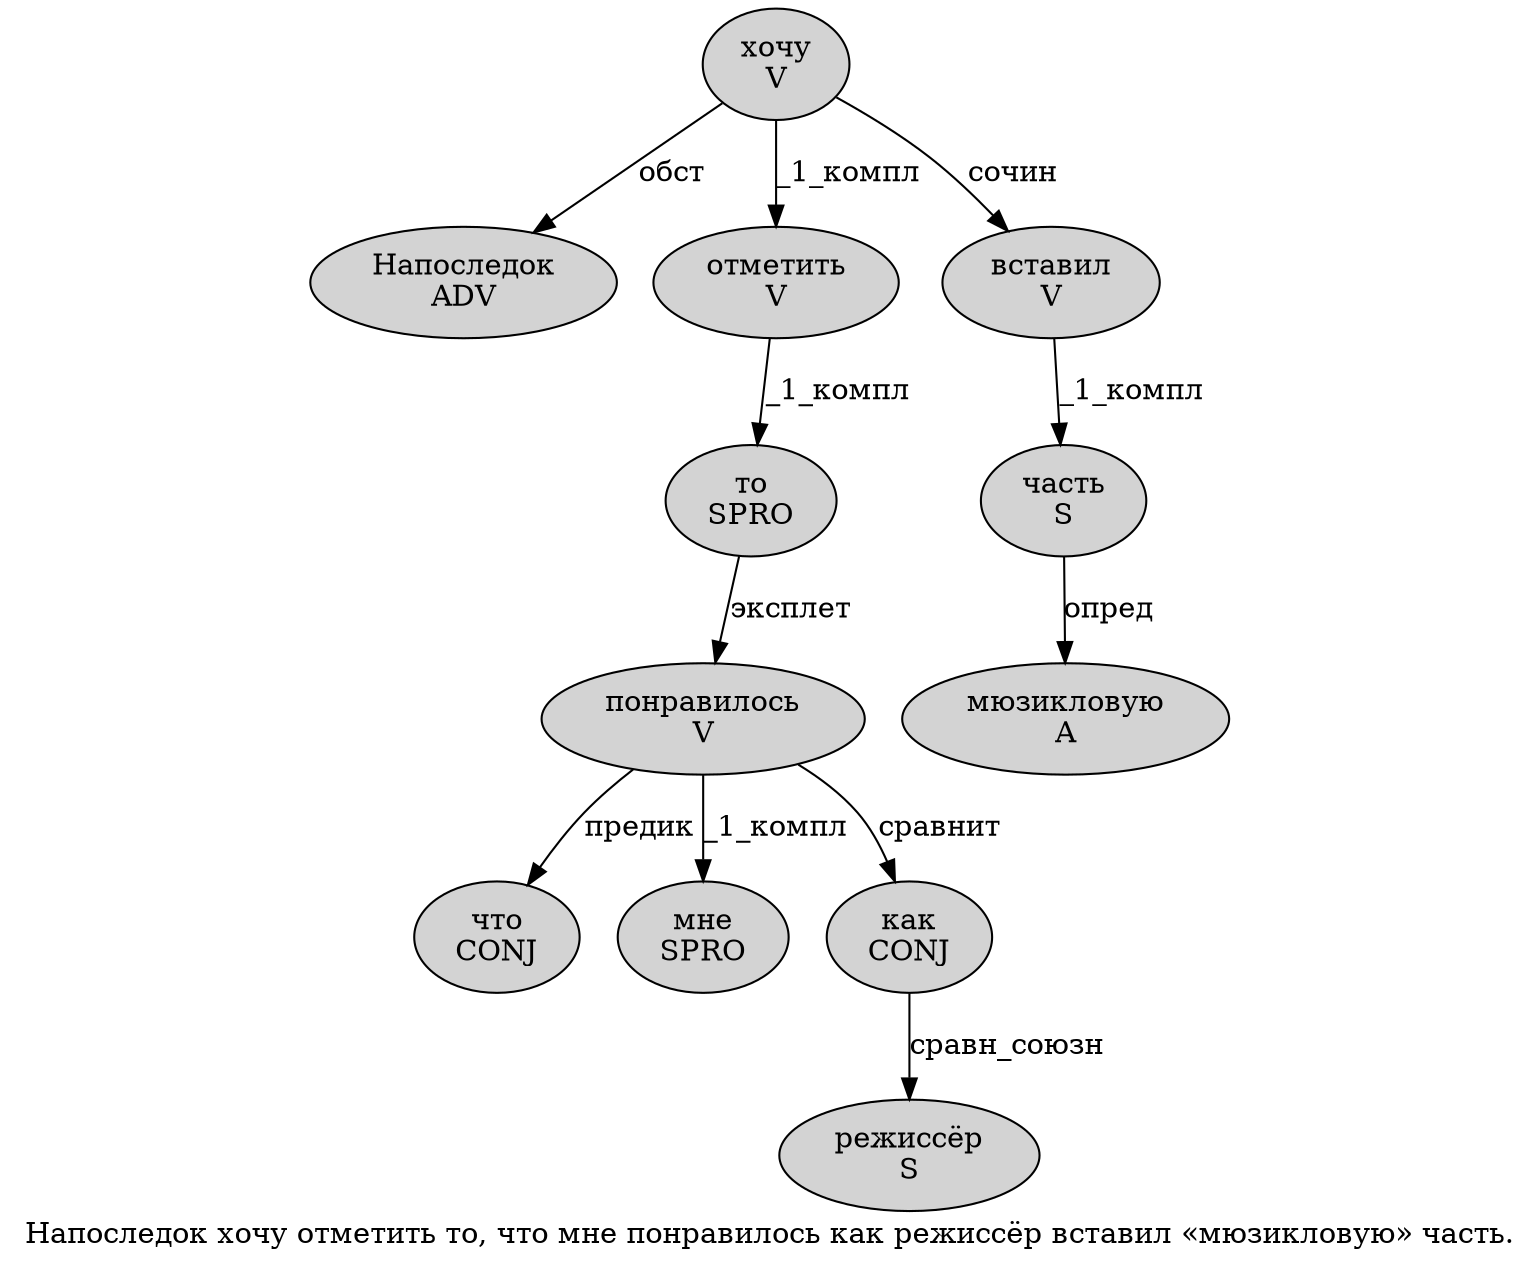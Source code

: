digraph SENTENCE_203 {
	graph [label="Напоследок хочу отметить то, что мне понравилось как режиссёр вставил «мюзикловую» часть."]
	node [style=filled]
		0 [label="Напоследок
ADV" color="" fillcolor=lightgray penwidth=1 shape=ellipse]
		1 [label="хочу
V" color="" fillcolor=lightgray penwidth=1 shape=ellipse]
		2 [label="отметить
V" color="" fillcolor=lightgray penwidth=1 shape=ellipse]
		3 [label="то
SPRO" color="" fillcolor=lightgray penwidth=1 shape=ellipse]
		5 [label="что
CONJ" color="" fillcolor=lightgray penwidth=1 shape=ellipse]
		6 [label="мне
SPRO" color="" fillcolor=lightgray penwidth=1 shape=ellipse]
		7 [label="понравилось
V" color="" fillcolor=lightgray penwidth=1 shape=ellipse]
		8 [label="как
CONJ" color="" fillcolor=lightgray penwidth=1 shape=ellipse]
		9 [label="режиссёр
S" color="" fillcolor=lightgray penwidth=1 shape=ellipse]
		10 [label="вставил
V" color="" fillcolor=lightgray penwidth=1 shape=ellipse]
		12 [label="мюзикловую
A" color="" fillcolor=lightgray penwidth=1 shape=ellipse]
		14 [label="часть
S" color="" fillcolor=lightgray penwidth=1 shape=ellipse]
			14 -> 12 [label="опред"]
			8 -> 9 [label="сравн_союзн"]
			3 -> 7 [label="эксплет"]
			1 -> 0 [label="обст"]
			1 -> 2 [label="_1_компл"]
			1 -> 10 [label="сочин"]
			10 -> 14 [label="_1_компл"]
			7 -> 5 [label="предик"]
			7 -> 6 [label="_1_компл"]
			7 -> 8 [label="сравнит"]
			2 -> 3 [label="_1_компл"]
}